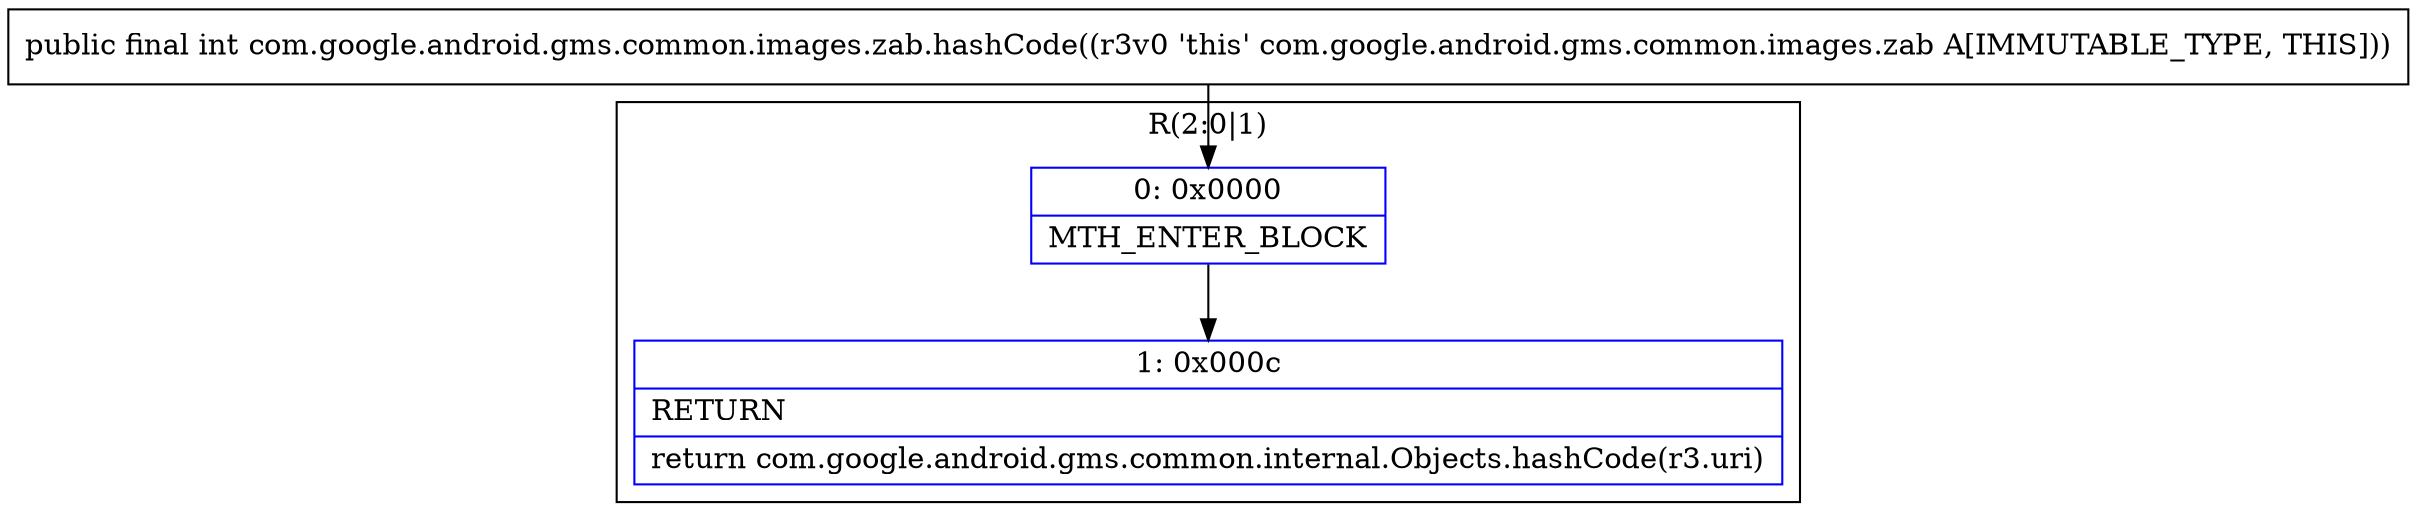 digraph "CFG forcom.google.android.gms.common.images.zab.hashCode()I" {
subgraph cluster_Region_446401849 {
label = "R(2:0|1)";
node [shape=record,color=blue];
Node_0 [shape=record,label="{0\:\ 0x0000|MTH_ENTER_BLOCK\l}"];
Node_1 [shape=record,label="{1\:\ 0x000c|RETURN\l|return com.google.android.gms.common.internal.Objects.hashCode(r3.uri)\l}"];
}
MethodNode[shape=record,label="{public final int com.google.android.gms.common.images.zab.hashCode((r3v0 'this' com.google.android.gms.common.images.zab A[IMMUTABLE_TYPE, THIS])) }"];
MethodNode -> Node_0;
Node_0 -> Node_1;
}


